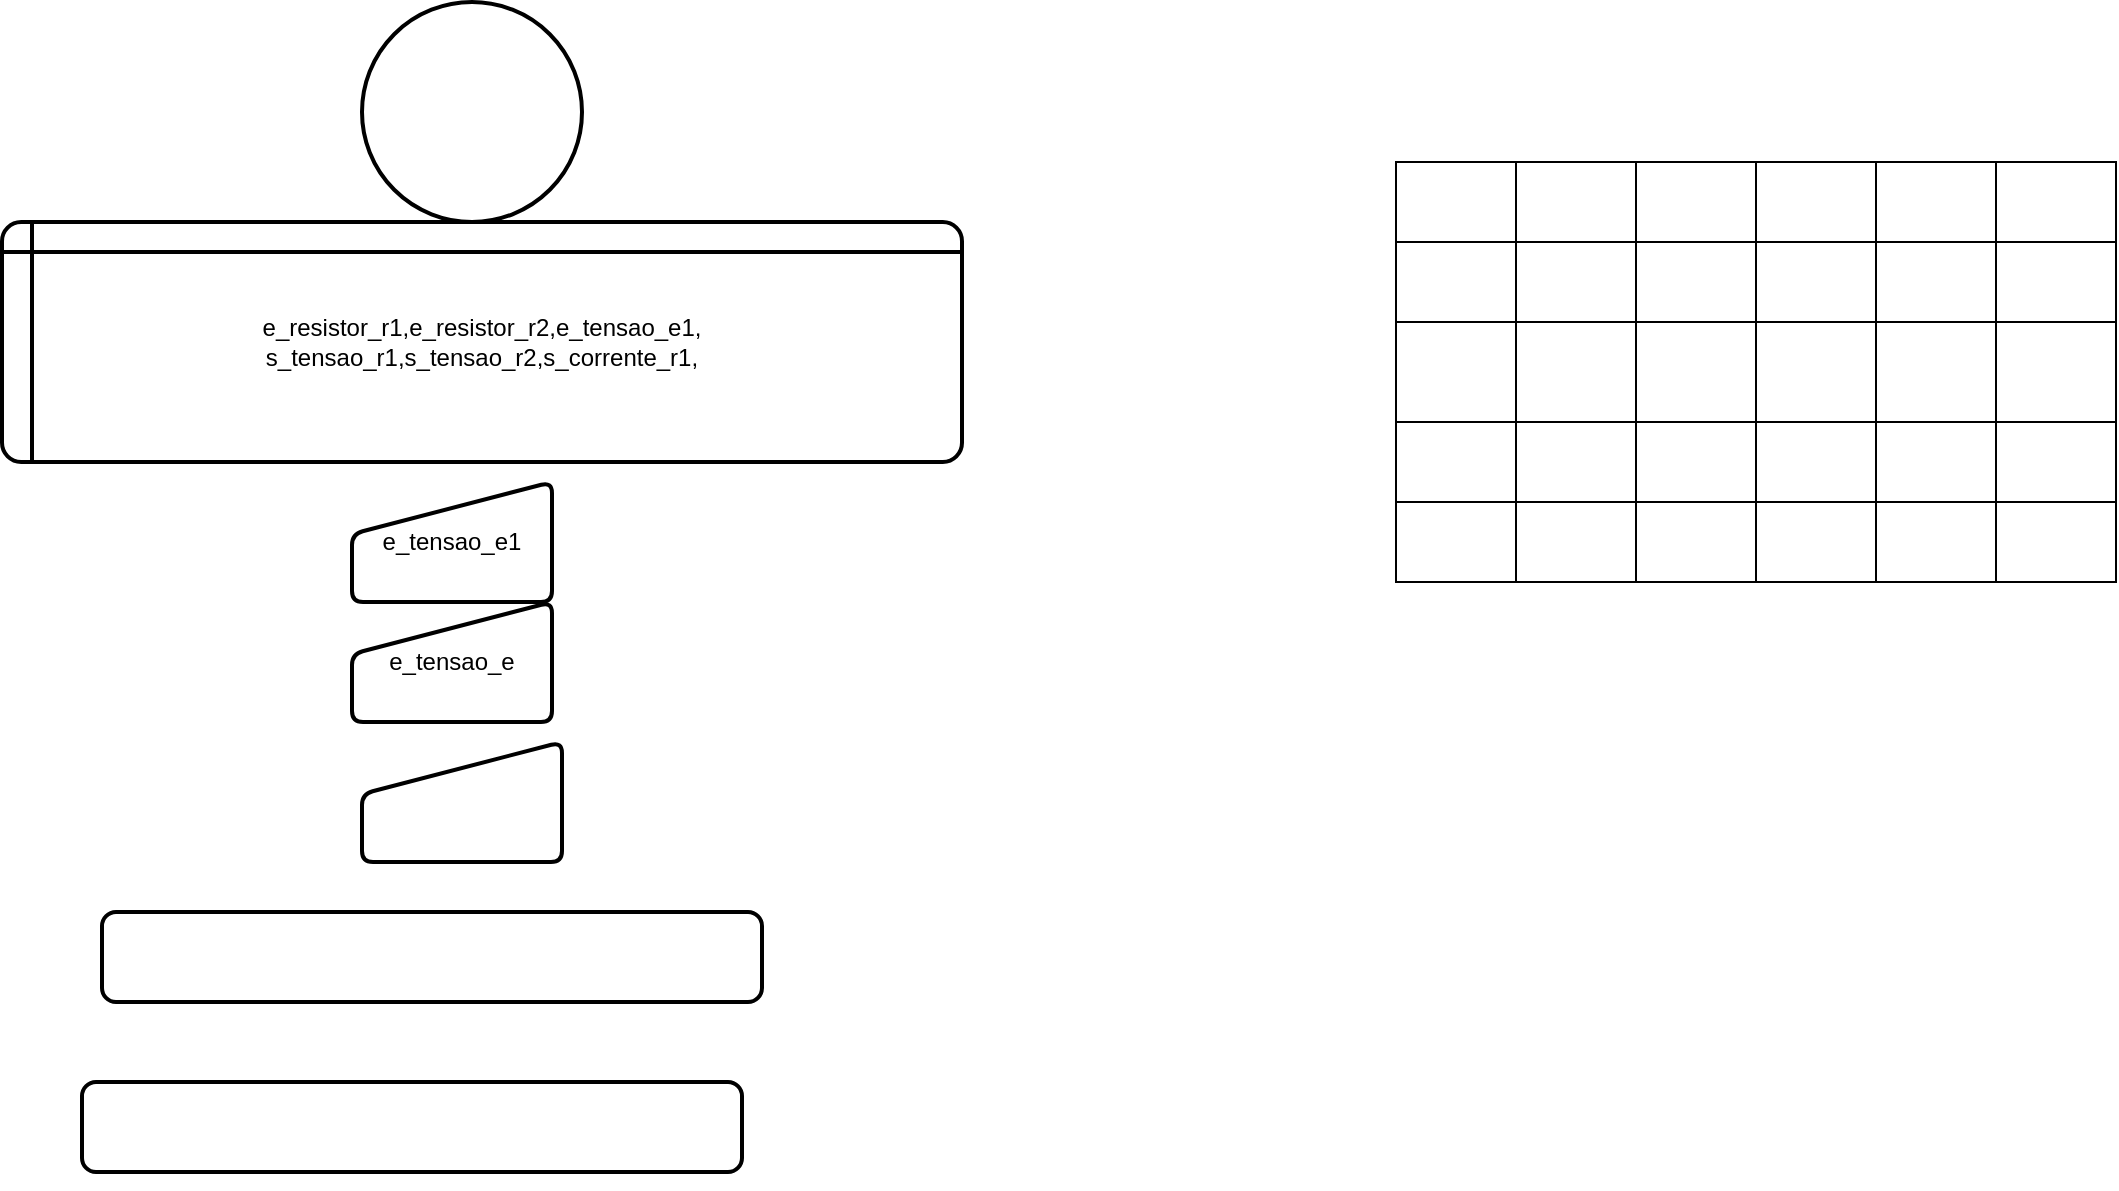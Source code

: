<mxfile version="13.7.4" type="github">
  <diagram id="SzOXA1mdEVAImGtecw2w" name="Página-1">
    <mxGraphModel dx="1362" dy="803" grid="1" gridSize="10" guides="1" tooltips="1" connect="1" arrows="1" fold="1" page="1" pageScale="1" pageWidth="827" pageHeight="1169" math="0" shadow="0">
      <root>
        <mxCell id="0" />
        <mxCell id="1" parent="0" />
        <mxCell id="Yt0shqM01jF9PgFXX6_v-1" value="" style="strokeWidth=2;html=1;shape=mxgraph.flowchart.start_2;whiteSpace=wrap;" vertex="1" parent="1">
          <mxGeometry x="310" y="30" width="110" height="110" as="geometry" />
        </mxCell>
        <mxCell id="Yt0shqM01jF9PgFXX6_v-2" value="e_resistor_r1,e_resistor_r2,e_tensao_e1,&lt;br&gt;s_tensao_r1,s_tensao_r2,s_corrente_r1,&lt;br&gt;" style="shape=internalStorage;whiteSpace=wrap;html=1;dx=15;dy=15;rounded=1;arcSize=8;strokeWidth=2;" vertex="1" parent="1">
          <mxGeometry x="130" y="140" width="480" height="120" as="geometry" />
        </mxCell>
        <mxCell id="Yt0shqM01jF9PgFXX6_v-3" value="e_tensao_e1" style="html=1;strokeWidth=2;shape=manualInput;whiteSpace=wrap;rounded=1;size=26;arcSize=11;" vertex="1" parent="1">
          <mxGeometry x="305" y="270" width="100" height="60" as="geometry" />
        </mxCell>
        <mxCell id="Yt0shqM01jF9PgFXX6_v-4" value="e_tensao_e" style="html=1;strokeWidth=2;shape=manualInput;whiteSpace=wrap;rounded=1;size=26;arcSize=11;" vertex="1" parent="1">
          <mxGeometry x="305" y="330" width="100" height="60" as="geometry" />
        </mxCell>
        <mxCell id="Yt0shqM01jF9PgFXX6_v-6" value="" style="html=1;strokeWidth=2;shape=manualInput;whiteSpace=wrap;rounded=1;size=26;arcSize=11;" vertex="1" parent="1">
          <mxGeometry x="310" y="400" width="100" height="60" as="geometry" />
        </mxCell>
        <mxCell id="Yt0shqM01jF9PgFXX6_v-7" value="" style="rounded=1;whiteSpace=wrap;html=1;absoluteArcSize=1;arcSize=14;strokeWidth=2;" vertex="1" parent="1">
          <mxGeometry x="180" y="485" width="330" height="45" as="geometry" />
        </mxCell>
        <mxCell id="Yt0shqM01jF9PgFXX6_v-10" value="" style="rounded=1;whiteSpace=wrap;html=1;absoluteArcSize=1;arcSize=14;strokeWidth=2;" vertex="1" parent="1">
          <mxGeometry x="170" y="570" width="330" height="45" as="geometry" />
        </mxCell>
        <mxCell id="Yt0shqM01jF9PgFXX6_v-47" style="edgeStyle=orthogonalEdgeStyle;rounded=0;orthogonalLoop=1;jettySize=auto;html=1;exitX=0.5;exitY=1;exitDx=0;exitDy=0;" edge="1" parent="1" source="Yt0shqM01jF9PgFXX6_v-10" target="Yt0shqM01jF9PgFXX6_v-10">
          <mxGeometry relative="1" as="geometry" />
        </mxCell>
        <mxCell id="Yt0shqM01jF9PgFXX6_v-11" value="" style="shape=table;html=1;whiteSpace=wrap;startSize=0;container=1;collapsible=0;childLayout=tableLayout;" vertex="1" parent="1">
          <mxGeometry x="827" y="110" width="360" height="210" as="geometry" />
        </mxCell>
        <mxCell id="Yt0shqM01jF9PgFXX6_v-19" value="" style="shape=partialRectangle;html=1;whiteSpace=wrap;collapsible=0;dropTarget=0;pointerEvents=0;fillColor=none;top=0;left=0;bottom=0;right=0;points=[[0,0.5],[1,0.5]];portConstraint=eastwest;" vertex="1" parent="Yt0shqM01jF9PgFXX6_v-11">
          <mxGeometry width="360" height="40" as="geometry" />
        </mxCell>
        <mxCell id="Yt0shqM01jF9PgFXX6_v-20" value="" style="shape=partialRectangle;html=1;whiteSpace=wrap;connectable=0;overflow=hidden;fillColor=none;top=0;left=0;bottom=0;right=0;" vertex="1" parent="Yt0shqM01jF9PgFXX6_v-19">
          <mxGeometry width="60" height="40" as="geometry" />
        </mxCell>
        <mxCell id="Yt0shqM01jF9PgFXX6_v-21" value="" style="shape=partialRectangle;html=1;whiteSpace=wrap;connectable=0;overflow=hidden;fillColor=none;top=0;left=0;bottom=0;right=0;" vertex="1" parent="Yt0shqM01jF9PgFXX6_v-19">
          <mxGeometry x="60" width="60" height="40" as="geometry" />
        </mxCell>
        <mxCell id="Yt0shqM01jF9PgFXX6_v-22" value="" style="shape=partialRectangle;html=1;whiteSpace=wrap;connectable=0;overflow=hidden;fillColor=none;top=0;left=0;bottom=0;right=0;" vertex="1" parent="Yt0shqM01jF9PgFXX6_v-19">
          <mxGeometry x="120" width="60" height="40" as="geometry" />
        </mxCell>
        <mxCell id="Yt0shqM01jF9PgFXX6_v-23" value="" style="shape=partialRectangle;html=1;whiteSpace=wrap;connectable=0;overflow=hidden;fillColor=none;top=0;left=0;bottom=0;right=0;" vertex="1" parent="Yt0shqM01jF9PgFXX6_v-19">
          <mxGeometry x="180" width="60" height="40" as="geometry" />
        </mxCell>
        <mxCell id="Yt0shqM01jF9PgFXX6_v-24" value="" style="shape=partialRectangle;html=1;whiteSpace=wrap;connectable=0;overflow=hidden;fillColor=none;top=0;left=0;bottom=0;right=0;" vertex="1" parent="Yt0shqM01jF9PgFXX6_v-19">
          <mxGeometry x="240" width="60" height="40" as="geometry" />
        </mxCell>
        <mxCell id="Yt0shqM01jF9PgFXX6_v-25" value="" style="shape=partialRectangle;html=1;whiteSpace=wrap;connectable=0;overflow=hidden;fillColor=none;top=0;left=0;bottom=0;right=0;" vertex="1" parent="Yt0shqM01jF9PgFXX6_v-19">
          <mxGeometry x="300" width="60" height="40" as="geometry" />
        </mxCell>
        <mxCell id="Yt0shqM01jF9PgFXX6_v-12" value="" style="shape=partialRectangle;html=1;whiteSpace=wrap;collapsible=0;dropTarget=0;pointerEvents=0;fillColor=none;top=0;left=0;bottom=0;right=0;points=[[0,0.5],[1,0.5]];portConstraint=eastwest;" vertex="1" parent="Yt0shqM01jF9PgFXX6_v-11">
          <mxGeometry y="40" width="360" height="40" as="geometry" />
        </mxCell>
        <mxCell id="Yt0shqM01jF9PgFXX6_v-13" value="" style="shape=partialRectangle;html=1;whiteSpace=wrap;connectable=0;overflow=hidden;fillColor=none;top=0;left=0;bottom=0;right=0;" vertex="1" parent="Yt0shqM01jF9PgFXX6_v-12">
          <mxGeometry width="60" height="40" as="geometry" />
        </mxCell>
        <mxCell id="Yt0shqM01jF9PgFXX6_v-14" value="" style="shape=partialRectangle;html=1;whiteSpace=wrap;connectable=0;overflow=hidden;fillColor=none;top=0;left=0;bottom=0;right=0;" vertex="1" parent="Yt0shqM01jF9PgFXX6_v-12">
          <mxGeometry x="60" width="60" height="40" as="geometry" />
        </mxCell>
        <mxCell id="Yt0shqM01jF9PgFXX6_v-15" value="" style="shape=partialRectangle;html=1;whiteSpace=wrap;connectable=0;overflow=hidden;fillColor=none;top=0;left=0;bottom=0;right=0;" vertex="1" parent="Yt0shqM01jF9PgFXX6_v-12">
          <mxGeometry x="120" width="60" height="40" as="geometry" />
        </mxCell>
        <mxCell id="Yt0shqM01jF9PgFXX6_v-16" value="" style="shape=partialRectangle;html=1;whiteSpace=wrap;connectable=0;overflow=hidden;fillColor=none;top=0;left=0;bottom=0;right=0;" vertex="1" parent="Yt0shqM01jF9PgFXX6_v-12">
          <mxGeometry x="180" width="60" height="40" as="geometry" />
        </mxCell>
        <mxCell id="Yt0shqM01jF9PgFXX6_v-17" value="" style="shape=partialRectangle;html=1;whiteSpace=wrap;connectable=0;overflow=hidden;fillColor=none;top=0;left=0;bottom=0;right=0;" vertex="1" parent="Yt0shqM01jF9PgFXX6_v-12">
          <mxGeometry x="240" width="60" height="40" as="geometry" />
        </mxCell>
        <mxCell id="Yt0shqM01jF9PgFXX6_v-18" value="" style="shape=partialRectangle;html=1;whiteSpace=wrap;connectable=0;overflow=hidden;fillColor=none;top=0;left=0;bottom=0;right=0;" vertex="1" parent="Yt0shqM01jF9PgFXX6_v-12">
          <mxGeometry x="300" width="60" height="40" as="geometry" />
        </mxCell>
        <mxCell id="Yt0shqM01jF9PgFXX6_v-33" value="" style="shape=partialRectangle;html=1;whiteSpace=wrap;collapsible=0;dropTarget=0;pointerEvents=0;fillColor=none;top=0;left=0;bottom=0;right=0;points=[[0,0.5],[1,0.5]];portConstraint=eastwest;" vertex="1" parent="Yt0shqM01jF9PgFXX6_v-11">
          <mxGeometry y="80" width="360" height="50" as="geometry" />
        </mxCell>
        <mxCell id="Yt0shqM01jF9PgFXX6_v-34" value="" style="shape=partialRectangle;html=1;whiteSpace=wrap;connectable=0;overflow=hidden;fillColor=none;top=0;left=0;bottom=0;right=0;" vertex="1" parent="Yt0shqM01jF9PgFXX6_v-33">
          <mxGeometry width="60" height="50" as="geometry" />
        </mxCell>
        <mxCell id="Yt0shqM01jF9PgFXX6_v-35" value="" style="shape=partialRectangle;html=1;whiteSpace=wrap;connectable=0;overflow=hidden;fillColor=none;top=0;left=0;bottom=0;right=0;" vertex="1" parent="Yt0shqM01jF9PgFXX6_v-33">
          <mxGeometry x="60" width="60" height="50" as="geometry" />
        </mxCell>
        <mxCell id="Yt0shqM01jF9PgFXX6_v-36" value="" style="shape=partialRectangle;html=1;whiteSpace=wrap;connectable=0;overflow=hidden;fillColor=none;top=0;left=0;bottom=0;right=0;" vertex="1" parent="Yt0shqM01jF9PgFXX6_v-33">
          <mxGeometry x="120" width="60" height="50" as="geometry" />
        </mxCell>
        <mxCell id="Yt0shqM01jF9PgFXX6_v-37" value="" style="shape=partialRectangle;html=1;whiteSpace=wrap;connectable=0;overflow=hidden;fillColor=none;top=0;left=0;bottom=0;right=0;" vertex="1" parent="Yt0shqM01jF9PgFXX6_v-33">
          <mxGeometry x="180" width="60" height="50" as="geometry" />
        </mxCell>
        <mxCell id="Yt0shqM01jF9PgFXX6_v-38" value="" style="shape=partialRectangle;html=1;whiteSpace=wrap;connectable=0;overflow=hidden;fillColor=none;top=0;left=0;bottom=0;right=0;" vertex="1" parent="Yt0shqM01jF9PgFXX6_v-33">
          <mxGeometry x="240" width="60" height="50" as="geometry" />
        </mxCell>
        <mxCell id="Yt0shqM01jF9PgFXX6_v-39" value="" style="shape=partialRectangle;html=1;whiteSpace=wrap;connectable=0;overflow=hidden;fillColor=none;top=0;left=0;bottom=0;right=0;" vertex="1" parent="Yt0shqM01jF9PgFXX6_v-33">
          <mxGeometry x="300" width="60" height="50" as="geometry" />
        </mxCell>
        <mxCell id="Yt0shqM01jF9PgFXX6_v-40" value="" style="shape=partialRectangle;html=1;whiteSpace=wrap;collapsible=0;dropTarget=0;pointerEvents=0;fillColor=none;top=0;left=0;bottom=0;right=0;points=[[0,0.5],[1,0.5]];portConstraint=eastwest;" vertex="1" parent="Yt0shqM01jF9PgFXX6_v-11">
          <mxGeometry y="130" width="360" height="40" as="geometry" />
        </mxCell>
        <mxCell id="Yt0shqM01jF9PgFXX6_v-41" value="" style="shape=partialRectangle;html=1;whiteSpace=wrap;connectable=0;overflow=hidden;fillColor=none;top=0;left=0;bottom=0;right=0;" vertex="1" parent="Yt0shqM01jF9PgFXX6_v-40">
          <mxGeometry width="60" height="40" as="geometry" />
        </mxCell>
        <mxCell id="Yt0shqM01jF9PgFXX6_v-42" value="" style="shape=partialRectangle;html=1;whiteSpace=wrap;connectable=0;overflow=hidden;fillColor=none;top=0;left=0;bottom=0;right=0;" vertex="1" parent="Yt0shqM01jF9PgFXX6_v-40">
          <mxGeometry x="60" width="60" height="40" as="geometry" />
        </mxCell>
        <mxCell id="Yt0shqM01jF9PgFXX6_v-43" value="" style="shape=partialRectangle;html=1;whiteSpace=wrap;connectable=0;overflow=hidden;fillColor=none;top=0;left=0;bottom=0;right=0;" vertex="1" parent="Yt0shqM01jF9PgFXX6_v-40">
          <mxGeometry x="120" width="60" height="40" as="geometry" />
        </mxCell>
        <mxCell id="Yt0shqM01jF9PgFXX6_v-44" value="" style="shape=partialRectangle;html=1;whiteSpace=wrap;connectable=0;overflow=hidden;fillColor=none;top=0;left=0;bottom=0;right=0;" vertex="1" parent="Yt0shqM01jF9PgFXX6_v-40">
          <mxGeometry x="180" width="60" height="40" as="geometry" />
        </mxCell>
        <mxCell id="Yt0shqM01jF9PgFXX6_v-45" value="" style="shape=partialRectangle;html=1;whiteSpace=wrap;connectable=0;overflow=hidden;fillColor=none;top=0;left=0;bottom=0;right=0;" vertex="1" parent="Yt0shqM01jF9PgFXX6_v-40">
          <mxGeometry x="240" width="60" height="40" as="geometry" />
        </mxCell>
        <mxCell id="Yt0shqM01jF9PgFXX6_v-46" value="" style="shape=partialRectangle;html=1;whiteSpace=wrap;connectable=0;overflow=hidden;fillColor=none;top=0;left=0;bottom=0;right=0;" vertex="1" parent="Yt0shqM01jF9PgFXX6_v-40">
          <mxGeometry x="300" width="60" height="40" as="geometry" />
        </mxCell>
        <mxCell id="Yt0shqM01jF9PgFXX6_v-26" value="" style="shape=partialRectangle;html=1;whiteSpace=wrap;collapsible=0;dropTarget=0;pointerEvents=0;fillColor=none;top=0;left=0;bottom=0;right=0;points=[[0,0.5],[1,0.5]];portConstraint=eastwest;" vertex="1" parent="Yt0shqM01jF9PgFXX6_v-11">
          <mxGeometry y="170" width="360" height="40" as="geometry" />
        </mxCell>
        <mxCell id="Yt0shqM01jF9PgFXX6_v-27" value="" style="shape=partialRectangle;html=1;whiteSpace=wrap;connectable=0;overflow=hidden;fillColor=none;top=0;left=0;bottom=0;right=0;" vertex="1" parent="Yt0shqM01jF9PgFXX6_v-26">
          <mxGeometry width="60" height="40" as="geometry" />
        </mxCell>
        <mxCell id="Yt0shqM01jF9PgFXX6_v-28" value="" style="shape=partialRectangle;html=1;whiteSpace=wrap;connectable=0;overflow=hidden;fillColor=none;top=0;left=0;bottom=0;right=0;" vertex="1" parent="Yt0shqM01jF9PgFXX6_v-26">
          <mxGeometry x="60" width="60" height="40" as="geometry" />
        </mxCell>
        <mxCell id="Yt0shqM01jF9PgFXX6_v-29" value="" style="shape=partialRectangle;html=1;whiteSpace=wrap;connectable=0;overflow=hidden;fillColor=none;top=0;left=0;bottom=0;right=0;" vertex="1" parent="Yt0shqM01jF9PgFXX6_v-26">
          <mxGeometry x="120" width="60" height="40" as="geometry" />
        </mxCell>
        <mxCell id="Yt0shqM01jF9PgFXX6_v-30" value="" style="shape=partialRectangle;html=1;whiteSpace=wrap;connectable=0;overflow=hidden;fillColor=none;top=0;left=0;bottom=0;right=0;" vertex="1" parent="Yt0shqM01jF9PgFXX6_v-26">
          <mxGeometry x="180" width="60" height="40" as="geometry" />
        </mxCell>
        <mxCell id="Yt0shqM01jF9PgFXX6_v-31" value="" style="shape=partialRectangle;html=1;whiteSpace=wrap;connectable=0;overflow=hidden;fillColor=none;top=0;left=0;bottom=0;right=0;" vertex="1" parent="Yt0shqM01jF9PgFXX6_v-26">
          <mxGeometry x="240" width="60" height="40" as="geometry" />
        </mxCell>
        <mxCell id="Yt0shqM01jF9PgFXX6_v-32" value="" style="shape=partialRectangle;html=1;whiteSpace=wrap;connectable=0;overflow=hidden;fillColor=none;top=0;left=0;bottom=0;right=0;" vertex="1" parent="Yt0shqM01jF9PgFXX6_v-26">
          <mxGeometry x="300" width="60" height="40" as="geometry" />
        </mxCell>
      </root>
    </mxGraphModel>
  </diagram>
</mxfile>
